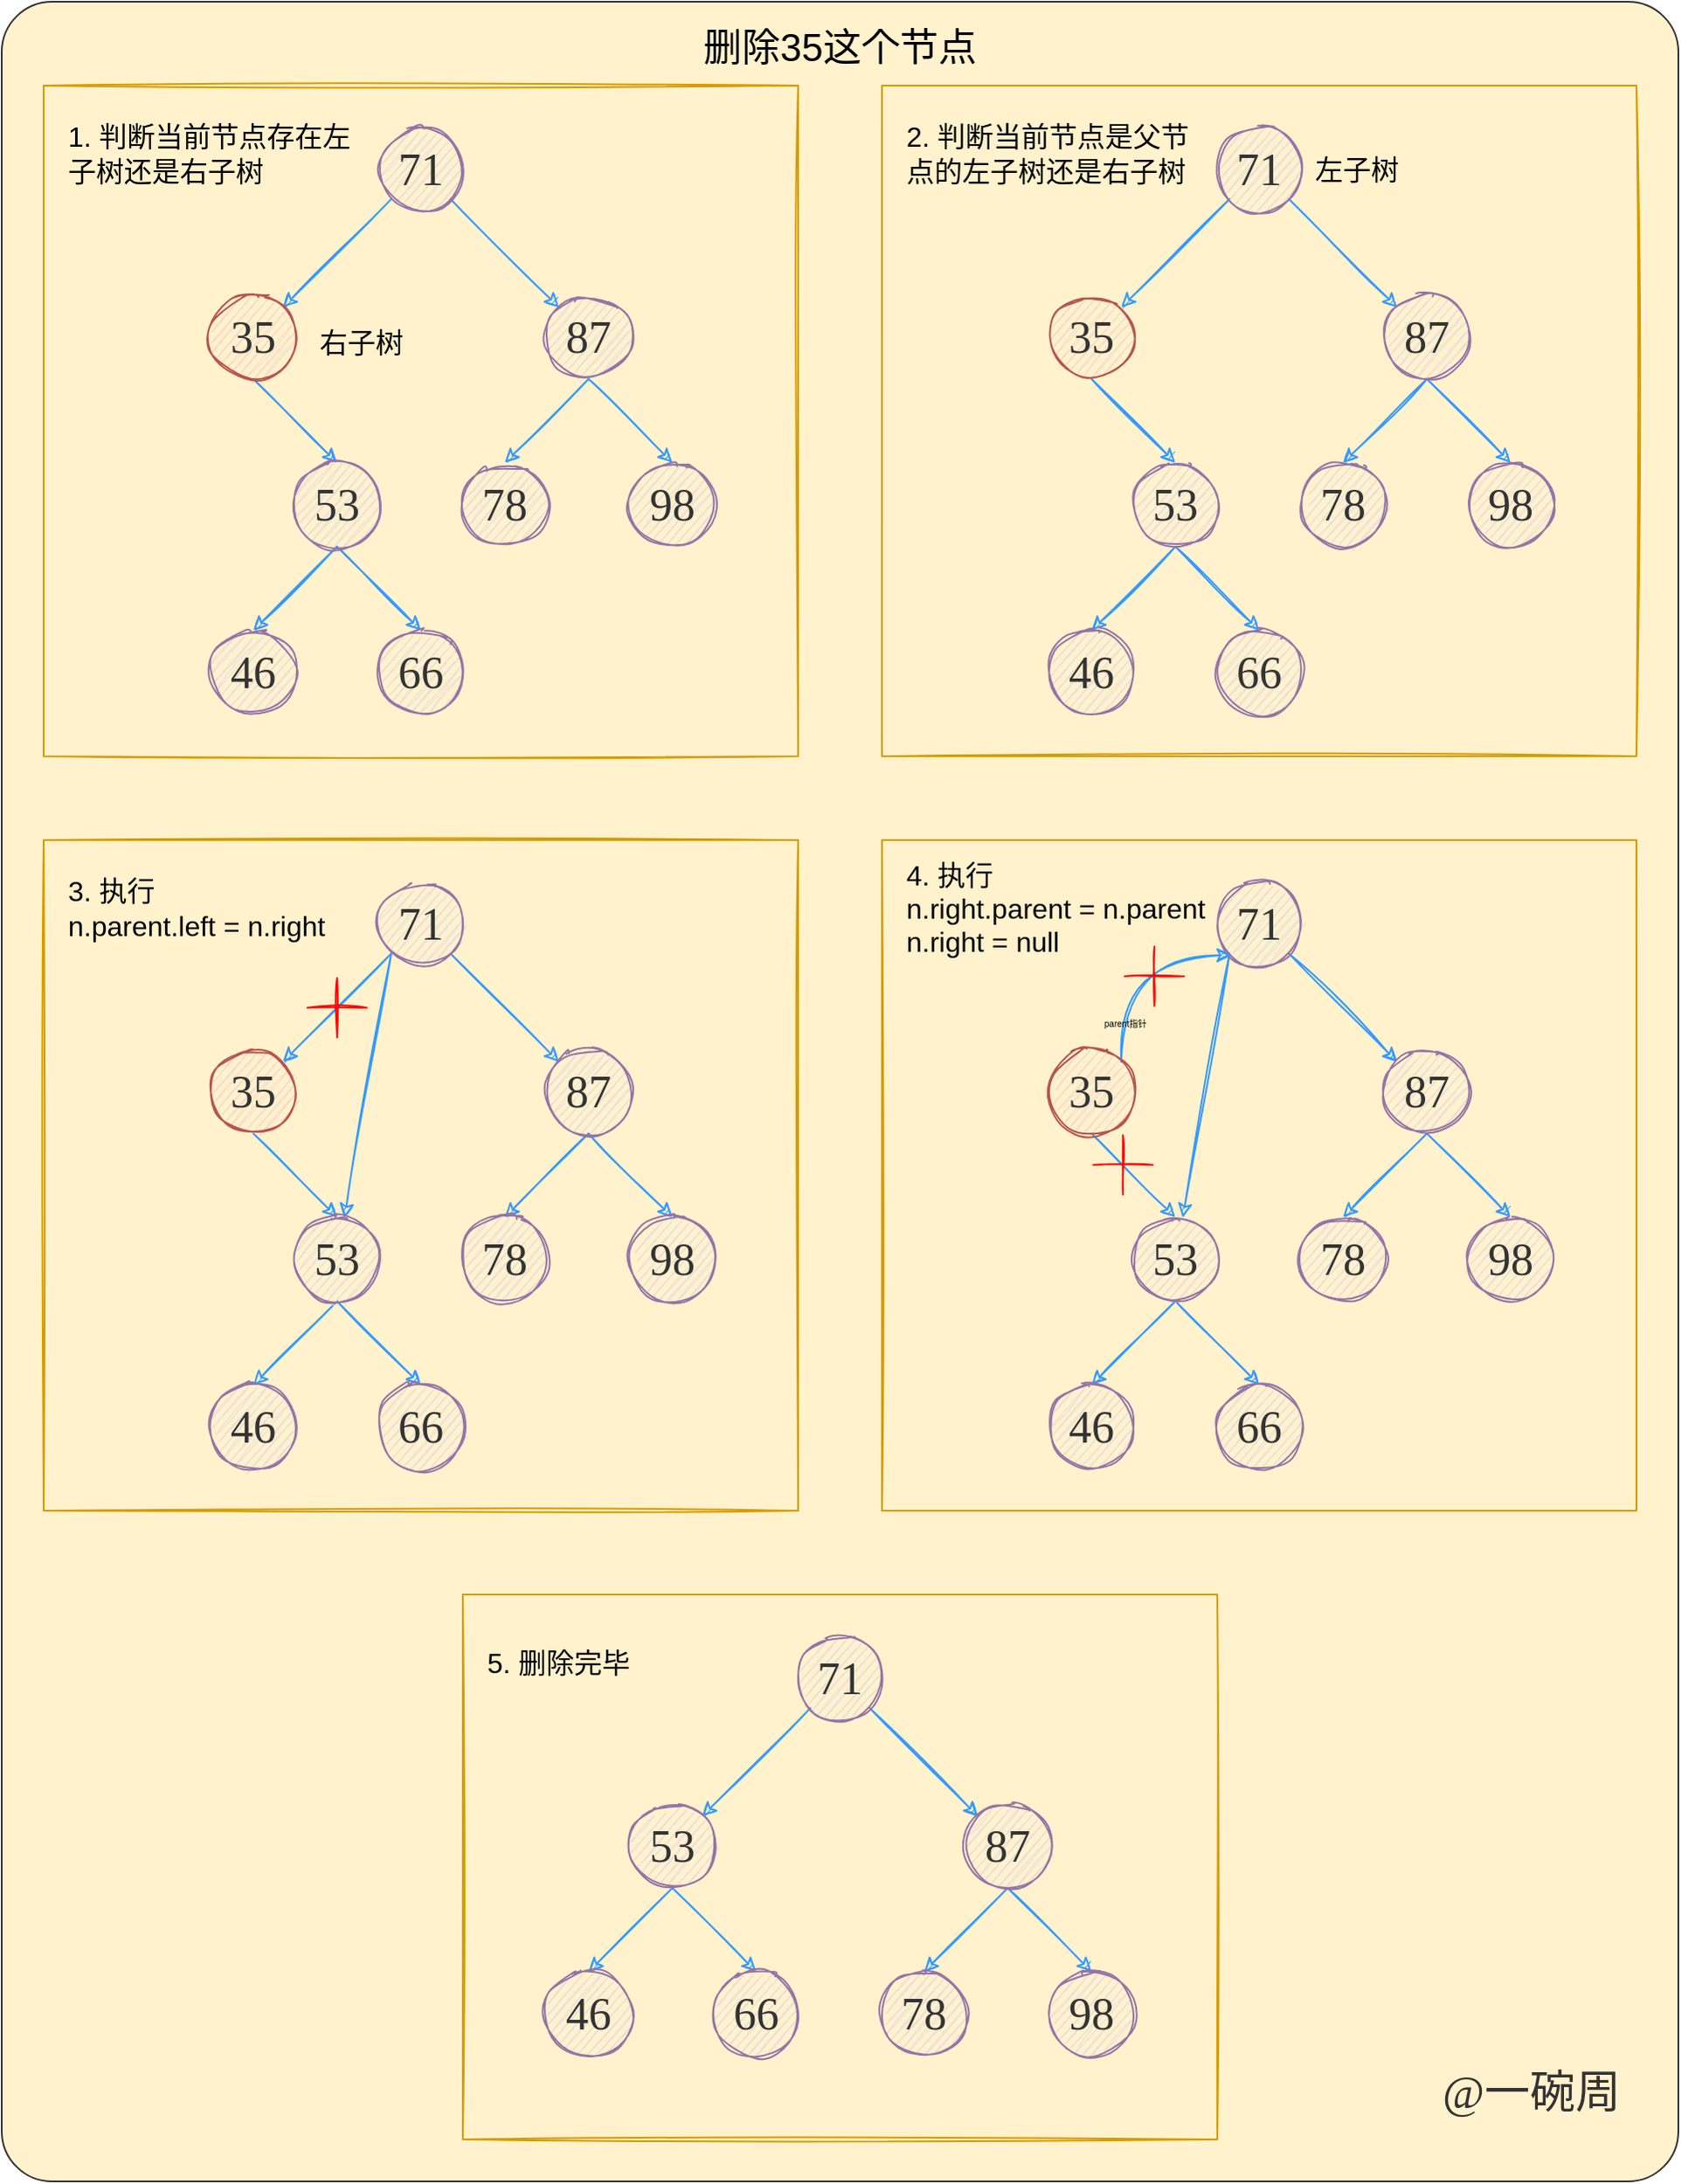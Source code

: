 <mxfile version="16.5.1" type="device"><diagram id="sbTQmbd6wwS1U6yTLp65" name="第 1 页"><mxGraphModel dx="1239" dy="785" grid="1" gridSize="6" guides="1" tooltips="1" connect="1" arrows="1" fold="1" page="0" pageScale="1" pageWidth="827" pageHeight="1169" math="0" shadow="0"><root><mxCell id="0"/><mxCell id="1" parent="0"/><mxCell id="rxAGCjy9rbUy3xPKVwOK-19" value="" style="rounded=1;whiteSpace=wrap;html=1;sketch=0;fillStyle=auto;fontFamily=Comic Sans MS;fontSize=26;strokeColor=#333333;fillColor=#fff2cc;arcSize=3;" parent="1" vertex="1"><mxGeometry x="312" y="240" width="960" height="1248" as="geometry"/></mxCell><mxCell id="tsQmIZPjwc7X2SEzbmBb-70" value="" style="rounded=0;whiteSpace=wrap;html=1;fontSize=22;fillColor=none;strokeColor=#d79b00;sketch=1;" parent="1" vertex="1"><mxGeometry x="336" y="288" width="432" height="384" as="geometry"/></mxCell><mxCell id="tsQmIZPjwc7X2SEzbmBb-10" style="rounded=0;orthogonalLoop=1;jettySize=auto;html=1;exitX=0;exitY=1;exitDx=0;exitDy=0;entryX=1;entryY=0;entryDx=0;entryDy=0;strokeColor=#3399FF;sketch=1;" parent="1" source="rxAGCjy9rbUy3xPKVwOK-1" target="tsQmIZPjwc7X2SEzbmBb-1" edge="1"><mxGeometry relative="1" as="geometry"/></mxCell><mxCell id="tsQmIZPjwc7X2SEzbmBb-11" style="edgeStyle=none;rounded=0;sketch=1;orthogonalLoop=1;jettySize=auto;html=1;exitX=1;exitY=1;exitDx=0;exitDy=0;strokeColor=#3399FF;" parent="1" source="rxAGCjy9rbUy3xPKVwOK-1" target="tsQmIZPjwc7X2SEzbmBb-5" edge="1"><mxGeometry relative="1" as="geometry"/></mxCell><mxCell id="rxAGCjy9rbUy3xPKVwOK-1" value="&lt;font style=&quot;font-size: 26px&quot; face=&quot;Comic Sans MS&quot; color=&quot;#333333&quot;&gt;71&lt;/font&gt;" style="ellipse;whiteSpace=wrap;html=1;fillColor=#e1d5e7;strokeColor=#9673a6;sketch=1;fillStyle=auto;" parent="1" vertex="1"><mxGeometry x="528" y="312" width="48" height="48" as="geometry"/></mxCell><mxCell id="rxAGCjy9rbUy3xPKVwOK-16" style="edgeStyle=none;rounded=0;sketch=1;orthogonalLoop=1;jettySize=auto;html=1;exitX=0.5;exitY=1;exitDx=0;exitDy=0;strokeColor=#9673A6;" parent="1" edge="1"><mxGeometry relative="1" as="geometry"><mxPoint x="560" y="560" as="sourcePoint"/></mxGeometry></mxCell><mxCell id="rxAGCjy9rbUy3xPKVwOK-21" value="@一碗周" style="text;html=1;strokeColor=none;fillColor=none;align=center;verticalAlign=middle;whiteSpace=wrap;rounded=0;sketch=1;fillStyle=auto;fontFamily=Comic Sans MS;fontSize=26;fontColor=#333333;" parent="1" vertex="1"><mxGeometry x="1128" y="1422" width="120" height="30" as="geometry"/></mxCell><mxCell id="tsQmIZPjwc7X2SEzbmBb-13" style="edgeStyle=none;rounded=0;sketch=1;orthogonalLoop=1;jettySize=auto;html=1;exitX=0.5;exitY=1;exitDx=0;exitDy=0;entryX=0.5;entryY=0;entryDx=0;entryDy=0;strokeColor=#3399FF;" parent="1" source="tsQmIZPjwc7X2SEzbmBb-1" target="tsQmIZPjwc7X2SEzbmBb-4" edge="1"><mxGeometry relative="1" as="geometry"/></mxCell><mxCell id="tsQmIZPjwc7X2SEzbmBb-1" value="&lt;font style=&quot;font-size: 26px&quot; face=&quot;Comic Sans MS&quot; color=&quot;#333333&quot;&gt;35&lt;/font&gt;" style="ellipse;whiteSpace=wrap;html=1;fillColor=#f8cecc;strokeColor=#b85450;sketch=1;fillStyle=auto;" parent="1" vertex="1"><mxGeometry x="432" y="408" width="48" height="48" as="geometry"/></mxCell><mxCell id="tsQmIZPjwc7X2SEzbmBb-16" style="edgeStyle=none;rounded=0;sketch=1;orthogonalLoop=1;jettySize=auto;html=1;exitX=0.5;exitY=1;exitDx=0;exitDy=0;entryX=0.5;entryY=0;entryDx=0;entryDy=0;strokeColor=#3399FF;" parent="1" source="tsQmIZPjwc7X2SEzbmBb-4" target="tsQmIZPjwc7X2SEzbmBb-8" edge="1"><mxGeometry relative="1" as="geometry"/></mxCell><mxCell id="tsQmIZPjwc7X2SEzbmBb-17" style="edgeStyle=none;rounded=0;sketch=1;orthogonalLoop=1;jettySize=auto;html=1;exitX=0.5;exitY=1;exitDx=0;exitDy=0;entryX=0.5;entryY=0;entryDx=0;entryDy=0;strokeColor=#3399FF;" parent="1" source="tsQmIZPjwc7X2SEzbmBb-4" target="tsQmIZPjwc7X2SEzbmBb-9" edge="1"><mxGeometry relative="1" as="geometry"/></mxCell><mxCell id="tsQmIZPjwc7X2SEzbmBb-4" value="&lt;font style=&quot;font-size: 26px&quot; face=&quot;Comic Sans MS&quot; color=&quot;#333333&quot;&gt;53&lt;/font&gt;" style="ellipse;whiteSpace=wrap;html=1;fillColor=#e1d5e7;strokeColor=#9673a6;sketch=1;fillStyle=auto;" parent="1" vertex="1"><mxGeometry x="480" y="504" width="48" height="48" as="geometry"/></mxCell><mxCell id="tsQmIZPjwc7X2SEzbmBb-14" style="edgeStyle=none;rounded=0;sketch=1;orthogonalLoop=1;jettySize=auto;html=1;exitX=0.5;exitY=1;exitDx=0;exitDy=0;entryX=0.5;entryY=0;entryDx=0;entryDy=0;strokeColor=#3399FF;" parent="1" source="tsQmIZPjwc7X2SEzbmBb-5" target="tsQmIZPjwc7X2SEzbmBb-6" edge="1"><mxGeometry relative="1" as="geometry"/></mxCell><mxCell id="tsQmIZPjwc7X2SEzbmBb-15" style="edgeStyle=none;rounded=0;sketch=1;orthogonalLoop=1;jettySize=auto;html=1;exitX=0.5;exitY=1;exitDx=0;exitDy=0;entryX=0.5;entryY=0;entryDx=0;entryDy=0;strokeColor=#3399FF;" parent="1" source="tsQmIZPjwc7X2SEzbmBb-5" target="tsQmIZPjwc7X2SEzbmBb-7" edge="1"><mxGeometry relative="1" as="geometry"/></mxCell><mxCell id="tsQmIZPjwc7X2SEzbmBb-5" value="&lt;font style=&quot;font-size: 26px&quot; face=&quot;Comic Sans MS&quot; color=&quot;#333333&quot;&gt;87&lt;/font&gt;" style="ellipse;whiteSpace=wrap;html=1;fillColor=#e1d5e7;strokeColor=#9673a6;sketch=1;fillStyle=auto;" parent="1" vertex="1"><mxGeometry x="624" y="408" width="48" height="48" as="geometry"/></mxCell><mxCell id="tsQmIZPjwc7X2SEzbmBb-6" value="&lt;font style=&quot;font-size: 26px&quot; face=&quot;Comic Sans MS&quot; color=&quot;#333333&quot;&gt;78&lt;/font&gt;" style="ellipse;whiteSpace=wrap;html=1;fillColor=#e1d5e7;strokeColor=#9673a6;sketch=1;fillStyle=auto;" parent="1" vertex="1"><mxGeometry x="576" y="504" width="48" height="48" as="geometry"/></mxCell><mxCell id="tsQmIZPjwc7X2SEzbmBb-7" value="&lt;font style=&quot;font-size: 26px&quot; face=&quot;Comic Sans MS&quot; color=&quot;#333333&quot;&gt;98&lt;/font&gt;" style="ellipse;whiteSpace=wrap;html=1;fillColor=#e1d5e7;strokeColor=#9673a6;sketch=1;fillStyle=auto;" parent="1" vertex="1"><mxGeometry x="672" y="504" width="48" height="48" as="geometry"/></mxCell><mxCell id="tsQmIZPjwc7X2SEzbmBb-8" value="&lt;font style=&quot;font-size: 26px&quot; face=&quot;Comic Sans MS&quot; color=&quot;#333333&quot;&gt;46&lt;/font&gt;" style="ellipse;whiteSpace=wrap;html=1;fillColor=#e1d5e7;strokeColor=#9673a6;sketch=1;fillStyle=auto;" parent="1" vertex="1"><mxGeometry x="432" y="600" width="48" height="48" as="geometry"/></mxCell><mxCell id="tsQmIZPjwc7X2SEzbmBb-9" value="&lt;font style=&quot;font-size: 26px&quot; face=&quot;Comic Sans MS&quot; color=&quot;#333333&quot;&gt;66&lt;/font&gt;" style="ellipse;whiteSpace=wrap;html=1;fillColor=#e1d5e7;strokeColor=#9673a6;sketch=1;fillStyle=auto;" parent="1" vertex="1"><mxGeometry x="528" y="600" width="48" height="48" as="geometry"/></mxCell><mxCell id="obY4SXIHc7yA2_U5GxuC-16" value="&lt;font style=&quot;font-size: 22px&quot;&gt;删除35这个节点&lt;/font&gt;" style="text;html=1;strokeColor=none;fillColor=none;align=center;verticalAlign=middle;whiteSpace=wrap;rounded=0;labelBackgroundColor=none;fontSize=16;" vertex="1" parent="1"><mxGeometry x="711" y="252" width="162" height="30" as="geometry"/></mxCell><mxCell id="obY4SXIHc7yA2_U5GxuC-17" value="1. 判断当前节点存在左子树还是右子树" style="text;html=1;strokeColor=none;fillColor=none;align=left;verticalAlign=middle;whiteSpace=wrap;rounded=0;labelBackgroundColor=none;fontSize=16;" vertex="1" parent="1"><mxGeometry x="348" y="312" width="168" height="30" as="geometry"/></mxCell><mxCell id="obY4SXIHc7yA2_U5GxuC-18" value="" style="rounded=0;whiteSpace=wrap;html=1;fontSize=22;fillColor=none;strokeColor=#d79b00;sketch=1;" vertex="1" parent="1"><mxGeometry x="816" y="288" width="432" height="384" as="geometry"/></mxCell><mxCell id="obY4SXIHc7yA2_U5GxuC-19" style="rounded=0;orthogonalLoop=1;jettySize=auto;html=1;exitX=0;exitY=1;exitDx=0;exitDy=0;entryX=1;entryY=0;entryDx=0;entryDy=0;strokeColor=#3399FF;sketch=1;" edge="1" parent="1" source="obY4SXIHc7yA2_U5GxuC-21" target="obY4SXIHc7yA2_U5GxuC-23"><mxGeometry relative="1" as="geometry"/></mxCell><mxCell id="obY4SXIHc7yA2_U5GxuC-20" style="edgeStyle=none;rounded=0;sketch=1;orthogonalLoop=1;jettySize=auto;html=1;exitX=1;exitY=1;exitDx=0;exitDy=0;strokeColor=#3399FF;" edge="1" parent="1" source="obY4SXIHc7yA2_U5GxuC-21" target="obY4SXIHc7yA2_U5GxuC-29"><mxGeometry relative="1" as="geometry"/></mxCell><mxCell id="obY4SXIHc7yA2_U5GxuC-21" value="&lt;font style=&quot;font-size: 26px&quot; face=&quot;Comic Sans MS&quot; color=&quot;#333333&quot;&gt;71&lt;/font&gt;" style="ellipse;whiteSpace=wrap;html=1;fillColor=#e1d5e7;strokeColor=#9673a6;sketch=1;fillStyle=auto;" vertex="1" parent="1"><mxGeometry x="1008" y="312" width="48" height="48" as="geometry"/></mxCell><mxCell id="obY4SXIHc7yA2_U5GxuC-22" style="edgeStyle=none;rounded=0;sketch=1;orthogonalLoop=1;jettySize=auto;html=1;exitX=0.5;exitY=1;exitDx=0;exitDy=0;entryX=0.5;entryY=0;entryDx=0;entryDy=0;strokeColor=#3399FF;" edge="1" parent="1" source="obY4SXIHc7yA2_U5GxuC-23" target="obY4SXIHc7yA2_U5GxuC-26"><mxGeometry relative="1" as="geometry"/></mxCell><mxCell id="obY4SXIHc7yA2_U5GxuC-23" value="&lt;font style=&quot;font-size: 26px&quot; face=&quot;Comic Sans MS&quot; color=&quot;#333333&quot;&gt;35&lt;/font&gt;" style="ellipse;whiteSpace=wrap;html=1;fillColor=#f8cecc;strokeColor=#b85450;sketch=1;fillStyle=auto;" vertex="1" parent="1"><mxGeometry x="912" y="408" width="48" height="48" as="geometry"/></mxCell><mxCell id="obY4SXIHc7yA2_U5GxuC-24" style="edgeStyle=none;rounded=0;sketch=1;orthogonalLoop=1;jettySize=auto;html=1;exitX=0.5;exitY=1;exitDx=0;exitDy=0;entryX=0.5;entryY=0;entryDx=0;entryDy=0;strokeColor=#3399FF;" edge="1" parent="1" source="obY4SXIHc7yA2_U5GxuC-26" target="obY4SXIHc7yA2_U5GxuC-32"><mxGeometry relative="1" as="geometry"/></mxCell><mxCell id="obY4SXIHc7yA2_U5GxuC-25" style="edgeStyle=none;rounded=0;sketch=1;orthogonalLoop=1;jettySize=auto;html=1;exitX=0.5;exitY=1;exitDx=0;exitDy=0;entryX=0.5;entryY=0;entryDx=0;entryDy=0;strokeColor=#3399FF;" edge="1" parent="1" source="obY4SXIHc7yA2_U5GxuC-26" target="obY4SXIHc7yA2_U5GxuC-33"><mxGeometry relative="1" as="geometry"/></mxCell><mxCell id="obY4SXIHc7yA2_U5GxuC-26" value="&lt;font style=&quot;font-size: 26px&quot; face=&quot;Comic Sans MS&quot; color=&quot;#333333&quot;&gt;53&lt;/font&gt;" style="ellipse;whiteSpace=wrap;html=1;fillColor=#e1d5e7;strokeColor=#9673a6;sketch=1;fillStyle=auto;" vertex="1" parent="1"><mxGeometry x="960" y="504" width="48" height="48" as="geometry"/></mxCell><mxCell id="obY4SXIHc7yA2_U5GxuC-27" style="edgeStyle=none;rounded=0;sketch=1;orthogonalLoop=1;jettySize=auto;html=1;exitX=0.5;exitY=1;exitDx=0;exitDy=0;entryX=0.5;entryY=0;entryDx=0;entryDy=0;strokeColor=#3399FF;" edge="1" parent="1" source="obY4SXIHc7yA2_U5GxuC-29" target="obY4SXIHc7yA2_U5GxuC-30"><mxGeometry relative="1" as="geometry"/></mxCell><mxCell id="obY4SXIHc7yA2_U5GxuC-28" style="edgeStyle=none;rounded=0;sketch=1;orthogonalLoop=1;jettySize=auto;html=1;exitX=0.5;exitY=1;exitDx=0;exitDy=0;entryX=0.5;entryY=0;entryDx=0;entryDy=0;strokeColor=#3399FF;" edge="1" parent="1" source="obY4SXIHc7yA2_U5GxuC-29" target="obY4SXIHc7yA2_U5GxuC-31"><mxGeometry relative="1" as="geometry"/></mxCell><mxCell id="obY4SXIHc7yA2_U5GxuC-29" value="&lt;font style=&quot;font-size: 26px&quot; face=&quot;Comic Sans MS&quot; color=&quot;#333333&quot;&gt;87&lt;/font&gt;" style="ellipse;whiteSpace=wrap;html=1;fillColor=#e1d5e7;strokeColor=#9673a6;sketch=1;fillStyle=auto;" vertex="1" parent="1"><mxGeometry x="1104" y="408" width="48" height="48" as="geometry"/></mxCell><mxCell id="obY4SXIHc7yA2_U5GxuC-30" value="&lt;font style=&quot;font-size: 26px&quot; face=&quot;Comic Sans MS&quot; color=&quot;#333333&quot;&gt;78&lt;/font&gt;" style="ellipse;whiteSpace=wrap;html=1;fillColor=#e1d5e7;strokeColor=#9673a6;sketch=1;fillStyle=auto;" vertex="1" parent="1"><mxGeometry x="1056" y="504" width="48" height="48" as="geometry"/></mxCell><mxCell id="obY4SXIHc7yA2_U5GxuC-31" value="&lt;font style=&quot;font-size: 26px&quot; face=&quot;Comic Sans MS&quot; color=&quot;#333333&quot;&gt;98&lt;/font&gt;" style="ellipse;whiteSpace=wrap;html=1;fillColor=#e1d5e7;strokeColor=#9673a6;sketch=1;fillStyle=auto;" vertex="1" parent="1"><mxGeometry x="1152" y="504" width="48" height="48" as="geometry"/></mxCell><mxCell id="obY4SXIHc7yA2_U5GxuC-32" value="&lt;font style=&quot;font-size: 26px&quot; face=&quot;Comic Sans MS&quot; color=&quot;#333333&quot;&gt;46&lt;/font&gt;" style="ellipse;whiteSpace=wrap;html=1;fillColor=#e1d5e7;strokeColor=#9673a6;sketch=1;fillStyle=auto;" vertex="1" parent="1"><mxGeometry x="912" y="600" width="48" height="48" as="geometry"/></mxCell><mxCell id="obY4SXIHc7yA2_U5GxuC-33" value="&lt;font style=&quot;font-size: 26px&quot; face=&quot;Comic Sans MS&quot; color=&quot;#333333&quot;&gt;66&lt;/font&gt;" style="ellipse;whiteSpace=wrap;html=1;fillColor=#e1d5e7;strokeColor=#9673a6;sketch=1;fillStyle=auto;" vertex="1" parent="1"><mxGeometry x="1008" y="600" width="48" height="48" as="geometry"/></mxCell><mxCell id="obY4SXIHc7yA2_U5GxuC-34" value="2. 判断当前节点是父节点的左子树还是右子树" style="text;html=1;strokeColor=none;fillColor=none;align=left;verticalAlign=middle;whiteSpace=wrap;rounded=0;labelBackgroundColor=none;fontSize=16;" vertex="1" parent="1"><mxGeometry x="828" y="312" width="168" height="30" as="geometry"/></mxCell><mxCell id="obY4SXIHc7yA2_U5GxuC-35" value="右子树" style="text;html=1;strokeColor=none;fillColor=none;align=left;verticalAlign=middle;whiteSpace=wrap;rounded=0;labelBackgroundColor=none;fontSize=16;" vertex="1" parent="1"><mxGeometry x="492" y="420" width="54" height="30" as="geometry"/></mxCell><mxCell id="obY4SXIHc7yA2_U5GxuC-36" value="左子树" style="text;html=1;strokeColor=none;fillColor=none;align=left;verticalAlign=middle;whiteSpace=wrap;rounded=0;labelBackgroundColor=none;fontSize=16;" vertex="1" parent="1"><mxGeometry x="1062" y="321" width="54" height="30" as="geometry"/></mxCell><mxCell id="obY4SXIHc7yA2_U5GxuC-37" value="" style="rounded=0;whiteSpace=wrap;html=1;fontSize=22;fillColor=none;strokeColor=#d79b00;sketch=1;" vertex="1" parent="1"><mxGeometry x="336" y="720" width="432" height="384" as="geometry"/></mxCell><mxCell id="obY4SXIHc7yA2_U5GxuC-38" style="rounded=0;orthogonalLoop=1;jettySize=auto;html=1;exitX=0;exitY=1;exitDx=0;exitDy=0;entryX=1;entryY=0;entryDx=0;entryDy=0;strokeColor=#3399FF;sketch=1;" edge="1" parent="1" source="obY4SXIHc7yA2_U5GxuC-40" target="obY4SXIHc7yA2_U5GxuC-42"><mxGeometry relative="1" as="geometry"/></mxCell><mxCell id="obY4SXIHc7yA2_U5GxuC-39" style="edgeStyle=none;rounded=0;sketch=1;orthogonalLoop=1;jettySize=auto;html=1;exitX=1;exitY=1;exitDx=0;exitDy=0;strokeColor=#3399FF;" edge="1" parent="1" source="obY4SXIHc7yA2_U5GxuC-40" target="obY4SXIHc7yA2_U5GxuC-48"><mxGeometry relative="1" as="geometry"/></mxCell><mxCell id="obY4SXIHc7yA2_U5GxuC-55" style="edgeStyle=none;rounded=0;sketch=1;orthogonalLoop=1;jettySize=auto;html=1;exitX=0;exitY=1;exitDx=0;exitDy=0;fontSize=16;strokeColor=#3399FF;" edge="1" parent="1" source="obY4SXIHc7yA2_U5GxuC-40" target="obY4SXIHc7yA2_U5GxuC-45"><mxGeometry relative="1" as="geometry"/></mxCell><mxCell id="obY4SXIHc7yA2_U5GxuC-40" value="&lt;font style=&quot;font-size: 26px&quot; face=&quot;Comic Sans MS&quot; color=&quot;#333333&quot;&gt;71&lt;/font&gt;" style="ellipse;whiteSpace=wrap;html=1;fillColor=#e1d5e7;strokeColor=#9673a6;sketch=1;fillStyle=auto;" vertex="1" parent="1"><mxGeometry x="528" y="744" width="48" height="48" as="geometry"/></mxCell><mxCell id="obY4SXIHc7yA2_U5GxuC-41" style="edgeStyle=none;rounded=0;sketch=1;orthogonalLoop=1;jettySize=auto;html=1;exitX=0.5;exitY=1;exitDx=0;exitDy=0;entryX=0.5;entryY=0;entryDx=0;entryDy=0;strokeColor=#3399FF;" edge="1" parent="1" source="obY4SXIHc7yA2_U5GxuC-42" target="obY4SXIHc7yA2_U5GxuC-45"><mxGeometry relative="1" as="geometry"/></mxCell><mxCell id="obY4SXIHc7yA2_U5GxuC-42" value="&lt;font style=&quot;font-size: 26px&quot; face=&quot;Comic Sans MS&quot; color=&quot;#333333&quot;&gt;35&lt;/font&gt;" style="ellipse;whiteSpace=wrap;html=1;fillColor=#f8cecc;strokeColor=#b85450;sketch=1;fillStyle=auto;" vertex="1" parent="1"><mxGeometry x="432" y="840" width="48" height="48" as="geometry"/></mxCell><mxCell id="obY4SXIHc7yA2_U5GxuC-43" style="edgeStyle=none;rounded=0;sketch=1;orthogonalLoop=1;jettySize=auto;html=1;exitX=0.5;exitY=1;exitDx=0;exitDy=0;entryX=0.5;entryY=0;entryDx=0;entryDy=0;strokeColor=#3399FF;" edge="1" parent="1" source="obY4SXIHc7yA2_U5GxuC-45" target="obY4SXIHc7yA2_U5GxuC-51"><mxGeometry relative="1" as="geometry"/></mxCell><mxCell id="obY4SXIHc7yA2_U5GxuC-44" style="edgeStyle=none;rounded=0;sketch=1;orthogonalLoop=1;jettySize=auto;html=1;exitX=0.5;exitY=1;exitDx=0;exitDy=0;entryX=0.5;entryY=0;entryDx=0;entryDy=0;strokeColor=#3399FF;" edge="1" parent="1" source="obY4SXIHc7yA2_U5GxuC-45" target="obY4SXIHc7yA2_U5GxuC-52"><mxGeometry relative="1" as="geometry"/></mxCell><mxCell id="obY4SXIHc7yA2_U5GxuC-45" value="&lt;font style=&quot;font-size: 26px&quot; face=&quot;Comic Sans MS&quot; color=&quot;#333333&quot;&gt;53&lt;/font&gt;" style="ellipse;whiteSpace=wrap;html=1;fillColor=#e1d5e7;strokeColor=#9673a6;sketch=1;fillStyle=auto;" vertex="1" parent="1"><mxGeometry x="480" y="936" width="48" height="48" as="geometry"/></mxCell><mxCell id="obY4SXIHc7yA2_U5GxuC-46" style="edgeStyle=none;rounded=0;sketch=1;orthogonalLoop=1;jettySize=auto;html=1;exitX=0.5;exitY=1;exitDx=0;exitDy=0;entryX=0.5;entryY=0;entryDx=0;entryDy=0;strokeColor=#3399FF;" edge="1" parent="1" source="obY4SXIHc7yA2_U5GxuC-48" target="obY4SXIHc7yA2_U5GxuC-49"><mxGeometry relative="1" as="geometry"/></mxCell><mxCell id="obY4SXIHc7yA2_U5GxuC-47" style="edgeStyle=none;rounded=0;sketch=1;orthogonalLoop=1;jettySize=auto;html=1;exitX=0.5;exitY=1;exitDx=0;exitDy=0;entryX=0.5;entryY=0;entryDx=0;entryDy=0;strokeColor=#3399FF;" edge="1" parent="1" source="obY4SXIHc7yA2_U5GxuC-48" target="obY4SXIHc7yA2_U5GxuC-50"><mxGeometry relative="1" as="geometry"/></mxCell><mxCell id="obY4SXIHc7yA2_U5GxuC-48" value="&lt;font style=&quot;font-size: 26px&quot; face=&quot;Comic Sans MS&quot; color=&quot;#333333&quot;&gt;87&lt;/font&gt;" style="ellipse;whiteSpace=wrap;html=1;fillColor=#e1d5e7;strokeColor=#9673a6;sketch=1;fillStyle=auto;" vertex="1" parent="1"><mxGeometry x="624" y="840" width="48" height="48" as="geometry"/></mxCell><mxCell id="obY4SXIHc7yA2_U5GxuC-49" value="&lt;font style=&quot;font-size: 26px&quot; face=&quot;Comic Sans MS&quot; color=&quot;#333333&quot;&gt;78&lt;/font&gt;" style="ellipse;whiteSpace=wrap;html=1;fillColor=#e1d5e7;strokeColor=#9673a6;sketch=1;fillStyle=auto;" vertex="1" parent="1"><mxGeometry x="576" y="936" width="48" height="48" as="geometry"/></mxCell><mxCell id="obY4SXIHc7yA2_U5GxuC-50" value="&lt;font style=&quot;font-size: 26px&quot; face=&quot;Comic Sans MS&quot; color=&quot;#333333&quot;&gt;98&lt;/font&gt;" style="ellipse;whiteSpace=wrap;html=1;fillColor=#e1d5e7;strokeColor=#9673a6;sketch=1;fillStyle=auto;" vertex="1" parent="1"><mxGeometry x="672" y="936" width="48" height="48" as="geometry"/></mxCell><mxCell id="obY4SXIHc7yA2_U5GxuC-51" value="&lt;font style=&quot;font-size: 26px&quot; face=&quot;Comic Sans MS&quot; color=&quot;#333333&quot;&gt;46&lt;/font&gt;" style="ellipse;whiteSpace=wrap;html=1;fillColor=#e1d5e7;strokeColor=#9673a6;sketch=1;fillStyle=auto;" vertex="1" parent="1"><mxGeometry x="432" y="1032" width="48" height="48" as="geometry"/></mxCell><mxCell id="obY4SXIHc7yA2_U5GxuC-52" value="&lt;font style=&quot;font-size: 26px&quot; face=&quot;Comic Sans MS&quot; color=&quot;#333333&quot;&gt;66&lt;/font&gt;" style="ellipse;whiteSpace=wrap;html=1;fillColor=#e1d5e7;strokeColor=#9673a6;sketch=1;fillStyle=auto;" vertex="1" parent="1"><mxGeometry x="528" y="1032" width="48" height="48" as="geometry"/></mxCell><mxCell id="obY4SXIHc7yA2_U5GxuC-53" value="3. 执行&lt;br&gt;n.parent.left = n.right" style="text;html=1;strokeColor=none;fillColor=none;align=left;verticalAlign=middle;whiteSpace=wrap;rounded=0;labelBackgroundColor=none;fontSize=16;" vertex="1" parent="1"><mxGeometry x="348" y="744" width="168" height="30" as="geometry"/></mxCell><mxCell id="obY4SXIHc7yA2_U5GxuC-58" value="" style="group;rotation=45;" vertex="1" connectable="0" parent="1"><mxGeometry x="492" y="804" width="24" height="24" as="geometry"/></mxCell><mxCell id="obY4SXIHc7yA2_U5GxuC-56" value="" style="endArrow=none;html=1;rounded=0;sketch=1;fontSize=16;strokeColor=#FF0000;" edge="1" parent="obY4SXIHc7yA2_U5GxuC-58"><mxGeometry width="50" height="50" relative="1" as="geometry"><mxPoint x="-5" y="12" as="sourcePoint"/><mxPoint x="29" y="12" as="targetPoint"/></mxGeometry></mxCell><mxCell id="obY4SXIHc7yA2_U5GxuC-57" value="" style="endArrow=none;html=1;rounded=0;sketch=1;fontSize=16;strokeColor=#FF0000;" edge="1" parent="obY4SXIHc7yA2_U5GxuC-58"><mxGeometry width="50" height="50" relative="1" as="geometry"><mxPoint x="12" y="29" as="sourcePoint"/><mxPoint x="12" y="-5" as="targetPoint"/></mxGeometry></mxCell><mxCell id="obY4SXIHc7yA2_U5GxuC-60" value="" style="rounded=0;whiteSpace=wrap;html=1;fontSize=22;fillColor=none;strokeColor=#d79b00;sketch=1;" vertex="1" parent="1"><mxGeometry x="816" y="720" width="432" height="384" as="geometry"/></mxCell><mxCell id="obY4SXIHc7yA2_U5GxuC-62" style="edgeStyle=none;rounded=0;sketch=1;orthogonalLoop=1;jettySize=auto;html=1;exitX=1;exitY=1;exitDx=0;exitDy=0;strokeColor=#3399FF;" edge="1" parent="1" source="obY4SXIHc7yA2_U5GxuC-64" target="obY4SXIHc7yA2_U5GxuC-72"><mxGeometry relative="1" as="geometry"/></mxCell><mxCell id="obY4SXIHc7yA2_U5GxuC-63" style="edgeStyle=none;rounded=0;sketch=1;orthogonalLoop=1;jettySize=auto;html=1;exitX=0;exitY=1;exitDx=0;exitDy=0;fontSize=16;strokeColor=#3399FF;" edge="1" parent="1" source="obY4SXIHc7yA2_U5GxuC-64" target="obY4SXIHc7yA2_U5GxuC-69"><mxGeometry relative="1" as="geometry"/></mxCell><mxCell id="obY4SXIHc7yA2_U5GxuC-64" value="&lt;font style=&quot;font-size: 26px&quot; face=&quot;Comic Sans MS&quot; color=&quot;#333333&quot;&gt;71&lt;/font&gt;" style="ellipse;whiteSpace=wrap;html=1;fillColor=#e1d5e7;strokeColor=#9673a6;sketch=1;fillStyle=auto;" vertex="1" parent="1"><mxGeometry x="1008" y="744" width="48" height="48" as="geometry"/></mxCell><mxCell id="obY4SXIHc7yA2_U5GxuC-65" style="edgeStyle=none;rounded=0;sketch=1;orthogonalLoop=1;jettySize=auto;html=1;exitX=0.5;exitY=1;exitDx=0;exitDy=0;entryX=0.5;entryY=0;entryDx=0;entryDy=0;strokeColor=#3399FF;" edge="1" parent="1" source="obY4SXIHc7yA2_U5GxuC-66" target="obY4SXIHc7yA2_U5GxuC-69"><mxGeometry relative="1" as="geometry"/></mxCell><mxCell id="obY4SXIHc7yA2_U5GxuC-82" style="edgeStyle=orthogonalEdgeStyle;rounded=0;sketch=1;orthogonalLoop=1;jettySize=auto;html=1;exitX=1;exitY=0;exitDx=0;exitDy=0;fontSize=16;strokeColor=#3399FF;curved=1;" edge="1" parent="1" source="obY4SXIHc7yA2_U5GxuC-66" target="obY4SXIHc7yA2_U5GxuC-64"><mxGeometry relative="1" as="geometry"><Array as="points"><mxPoint x="953" y="786"/></Array></mxGeometry></mxCell><mxCell id="obY4SXIHc7yA2_U5GxuC-83" value="&lt;font style=&quot;font-size: 5px&quot;&gt;parent指针&lt;/font&gt;" style="edgeLabel;html=1;align=center;verticalAlign=middle;resizable=0;points=[];fontSize=16;labelBackgroundColor=none;" vertex="1" connectable="0" parent="obY4SXIHc7yA2_U5GxuC-82"><mxGeometry x="-0.571" y="-2" relative="1" as="geometry"><mxPoint as="offset"/></mxGeometry></mxCell><mxCell id="obY4SXIHc7yA2_U5GxuC-66" value="&lt;font style=&quot;font-size: 26px&quot; face=&quot;Comic Sans MS&quot; color=&quot;#333333&quot;&gt;35&lt;/font&gt;" style="ellipse;whiteSpace=wrap;html=1;fillColor=#f8cecc;strokeColor=#b85450;sketch=1;fillStyle=auto;" vertex="1" parent="1"><mxGeometry x="912" y="840" width="48" height="48" as="geometry"/></mxCell><mxCell id="obY4SXIHc7yA2_U5GxuC-67" style="edgeStyle=none;rounded=0;sketch=1;orthogonalLoop=1;jettySize=auto;html=1;exitX=0.5;exitY=1;exitDx=0;exitDy=0;entryX=0.5;entryY=0;entryDx=0;entryDy=0;strokeColor=#3399FF;" edge="1" parent="1" source="obY4SXIHc7yA2_U5GxuC-69" target="obY4SXIHc7yA2_U5GxuC-75"><mxGeometry relative="1" as="geometry"/></mxCell><mxCell id="obY4SXIHc7yA2_U5GxuC-68" style="edgeStyle=none;rounded=0;sketch=1;orthogonalLoop=1;jettySize=auto;html=1;exitX=0.5;exitY=1;exitDx=0;exitDy=0;entryX=0.5;entryY=0;entryDx=0;entryDy=0;strokeColor=#3399FF;" edge="1" parent="1" source="obY4SXIHc7yA2_U5GxuC-69" target="obY4SXIHc7yA2_U5GxuC-76"><mxGeometry relative="1" as="geometry"/></mxCell><mxCell id="obY4SXIHc7yA2_U5GxuC-69" value="&lt;font style=&quot;font-size: 26px&quot; face=&quot;Comic Sans MS&quot; color=&quot;#333333&quot;&gt;53&lt;/font&gt;" style="ellipse;whiteSpace=wrap;html=1;fillColor=#e1d5e7;strokeColor=#9673a6;sketch=1;fillStyle=auto;" vertex="1" parent="1"><mxGeometry x="960" y="936" width="48" height="48" as="geometry"/></mxCell><mxCell id="obY4SXIHc7yA2_U5GxuC-70" style="edgeStyle=none;rounded=0;sketch=1;orthogonalLoop=1;jettySize=auto;html=1;exitX=0.5;exitY=1;exitDx=0;exitDy=0;entryX=0.5;entryY=0;entryDx=0;entryDy=0;strokeColor=#3399FF;" edge="1" parent="1" source="obY4SXIHc7yA2_U5GxuC-72" target="obY4SXIHc7yA2_U5GxuC-73"><mxGeometry relative="1" as="geometry"/></mxCell><mxCell id="obY4SXIHc7yA2_U5GxuC-71" style="edgeStyle=none;rounded=0;sketch=1;orthogonalLoop=1;jettySize=auto;html=1;exitX=0.5;exitY=1;exitDx=0;exitDy=0;entryX=0.5;entryY=0;entryDx=0;entryDy=0;strokeColor=#3399FF;" edge="1" parent="1" source="obY4SXIHc7yA2_U5GxuC-72" target="obY4SXIHc7yA2_U5GxuC-74"><mxGeometry relative="1" as="geometry"/></mxCell><mxCell id="obY4SXIHc7yA2_U5GxuC-72" value="&lt;font style=&quot;font-size: 26px&quot; face=&quot;Comic Sans MS&quot; color=&quot;#333333&quot;&gt;87&lt;/font&gt;" style="ellipse;whiteSpace=wrap;html=1;fillColor=#e1d5e7;strokeColor=#9673a6;sketch=1;fillStyle=auto;" vertex="1" parent="1"><mxGeometry x="1104" y="840" width="48" height="48" as="geometry"/></mxCell><mxCell id="obY4SXIHc7yA2_U5GxuC-73" value="&lt;font style=&quot;font-size: 26px&quot; face=&quot;Comic Sans MS&quot; color=&quot;#333333&quot;&gt;78&lt;/font&gt;" style="ellipse;whiteSpace=wrap;html=1;fillColor=#e1d5e7;strokeColor=#9673a6;sketch=1;fillStyle=auto;" vertex="1" parent="1"><mxGeometry x="1056" y="936" width="48" height="48" as="geometry"/></mxCell><mxCell id="obY4SXIHc7yA2_U5GxuC-74" value="&lt;font style=&quot;font-size: 26px&quot; face=&quot;Comic Sans MS&quot; color=&quot;#333333&quot;&gt;98&lt;/font&gt;" style="ellipse;whiteSpace=wrap;html=1;fillColor=#e1d5e7;strokeColor=#9673a6;sketch=1;fillStyle=auto;" vertex="1" parent="1"><mxGeometry x="1152" y="936" width="48" height="48" as="geometry"/></mxCell><mxCell id="obY4SXIHc7yA2_U5GxuC-75" value="&lt;font style=&quot;font-size: 26px&quot; face=&quot;Comic Sans MS&quot; color=&quot;#333333&quot;&gt;46&lt;/font&gt;" style="ellipse;whiteSpace=wrap;html=1;fillColor=#e1d5e7;strokeColor=#9673a6;sketch=1;fillStyle=auto;" vertex="1" parent="1"><mxGeometry x="912" y="1032" width="48" height="48" as="geometry"/></mxCell><mxCell id="obY4SXIHc7yA2_U5GxuC-76" value="&lt;font style=&quot;font-size: 26px&quot; face=&quot;Comic Sans MS&quot; color=&quot;#333333&quot;&gt;66&lt;/font&gt;" style="ellipse;whiteSpace=wrap;html=1;fillColor=#e1d5e7;strokeColor=#9673a6;sketch=1;fillStyle=auto;" vertex="1" parent="1"><mxGeometry x="1008" y="1032" width="48" height="48" as="geometry"/></mxCell><mxCell id="obY4SXIHc7yA2_U5GxuC-77" value="4. 执行&lt;br&gt;n.right.parent = n.parent&lt;br&gt;n.right = null" style="text;html=1;strokeColor=none;fillColor=none;align=left;verticalAlign=middle;whiteSpace=wrap;rounded=0;labelBackgroundColor=none;fontSize=16;" vertex="1" parent="1"><mxGeometry x="828" y="744" width="186" height="30" as="geometry"/></mxCell><mxCell id="obY4SXIHc7yA2_U5GxuC-78" value="" style="group;rotation=45;" vertex="1" connectable="0" parent="1"><mxGeometry x="960" y="786" width="24" height="24" as="geometry"/></mxCell><mxCell id="obY4SXIHc7yA2_U5GxuC-79" value="" style="endArrow=none;html=1;rounded=0;sketch=1;fontSize=16;strokeColor=#FF0000;" edge="1" parent="obY4SXIHc7yA2_U5GxuC-78"><mxGeometry width="50" height="50" relative="1" as="geometry"><mxPoint x="-5" y="12" as="sourcePoint"/><mxPoint x="29" y="12" as="targetPoint"/></mxGeometry></mxCell><mxCell id="obY4SXIHc7yA2_U5GxuC-80" value="" style="endArrow=none;html=1;rounded=0;sketch=1;fontSize=16;strokeColor=#FF0000;" edge="1" parent="obY4SXIHc7yA2_U5GxuC-78"><mxGeometry width="50" height="50" relative="1" as="geometry"><mxPoint x="12" y="29" as="sourcePoint"/><mxPoint x="12" y="-5" as="targetPoint"/></mxGeometry></mxCell><mxCell id="obY4SXIHc7yA2_U5GxuC-87" value="" style="group;rotation=45;" vertex="1" connectable="0" parent="1"><mxGeometry x="942" y="894" width="24" height="24" as="geometry"/></mxCell><mxCell id="obY4SXIHc7yA2_U5GxuC-88" value="" style="endArrow=none;html=1;rounded=0;sketch=1;fontSize=16;strokeColor=#FF0000;" edge="1" parent="obY4SXIHc7yA2_U5GxuC-87"><mxGeometry width="50" height="50" relative="1" as="geometry"><mxPoint x="-5" y="12" as="sourcePoint"/><mxPoint x="29" y="12" as="targetPoint"/></mxGeometry></mxCell><mxCell id="obY4SXIHc7yA2_U5GxuC-89" value="" style="endArrow=none;html=1;rounded=0;sketch=1;fontSize=16;strokeColor=#FF0000;" edge="1" parent="obY4SXIHc7yA2_U5GxuC-87"><mxGeometry width="50" height="50" relative="1" as="geometry"><mxPoint x="12" y="29" as="sourcePoint"/><mxPoint x="12" y="-5" as="targetPoint"/></mxGeometry></mxCell><mxCell id="obY4SXIHc7yA2_U5GxuC-90" value="" style="rounded=0;whiteSpace=wrap;html=1;fontSize=22;fillColor=none;strokeColor=#d79b00;sketch=1;" vertex="1" parent="1"><mxGeometry x="576" y="1152" width="432" height="312" as="geometry"/></mxCell><mxCell id="obY4SXIHc7yA2_U5GxuC-91" style="edgeStyle=none;rounded=0;sketch=1;orthogonalLoop=1;jettySize=auto;html=1;exitX=1;exitY=1;exitDx=0;exitDy=0;strokeColor=#3399FF;" edge="1" parent="1" source="obY4SXIHc7yA2_U5GxuC-93" target="obY4SXIHc7yA2_U5GxuC-103"><mxGeometry relative="1" as="geometry"/></mxCell><mxCell id="obY4SXIHc7yA2_U5GxuC-92" style="edgeStyle=none;rounded=0;sketch=1;orthogonalLoop=1;jettySize=auto;html=1;exitX=0;exitY=1;exitDx=0;exitDy=0;fontSize=16;strokeColor=#3399FF;" edge="1" parent="1" source="obY4SXIHc7yA2_U5GxuC-93" target="obY4SXIHc7yA2_U5GxuC-100"><mxGeometry relative="1" as="geometry"/></mxCell><mxCell id="obY4SXIHc7yA2_U5GxuC-93" value="&lt;font style=&quot;font-size: 26px&quot; face=&quot;Comic Sans MS&quot; color=&quot;#333333&quot;&gt;71&lt;/font&gt;" style="ellipse;whiteSpace=wrap;html=1;fillColor=#e1d5e7;strokeColor=#9673a6;sketch=1;fillStyle=auto;" vertex="1" parent="1"><mxGeometry x="768" y="1176" width="48" height="48" as="geometry"/></mxCell><mxCell id="obY4SXIHc7yA2_U5GxuC-98" style="edgeStyle=none;rounded=0;sketch=1;orthogonalLoop=1;jettySize=auto;html=1;exitX=0.5;exitY=1;exitDx=0;exitDy=0;entryX=0.5;entryY=0;entryDx=0;entryDy=0;strokeColor=#3399FF;" edge="1" parent="1" source="obY4SXIHc7yA2_U5GxuC-100" target="obY4SXIHc7yA2_U5GxuC-106"><mxGeometry relative="1" as="geometry"/></mxCell><mxCell id="obY4SXIHc7yA2_U5GxuC-99" style="edgeStyle=none;rounded=0;sketch=1;orthogonalLoop=1;jettySize=auto;html=1;exitX=0.5;exitY=1;exitDx=0;exitDy=0;entryX=0.5;entryY=0;entryDx=0;entryDy=0;strokeColor=#3399FF;" edge="1" parent="1" source="obY4SXIHc7yA2_U5GxuC-100" target="obY4SXIHc7yA2_U5GxuC-107"><mxGeometry relative="1" as="geometry"/></mxCell><mxCell id="obY4SXIHc7yA2_U5GxuC-100" value="&lt;font style=&quot;font-size: 26px&quot; face=&quot;Comic Sans MS&quot; color=&quot;#333333&quot;&gt;53&lt;/font&gt;" style="ellipse;whiteSpace=wrap;html=1;fillColor=#e1d5e7;strokeColor=#9673a6;sketch=1;fillStyle=auto;" vertex="1" parent="1"><mxGeometry x="672" y="1272" width="48" height="48" as="geometry"/></mxCell><mxCell id="obY4SXIHc7yA2_U5GxuC-101" style="edgeStyle=none;rounded=0;sketch=1;orthogonalLoop=1;jettySize=auto;html=1;exitX=0.5;exitY=1;exitDx=0;exitDy=0;entryX=0.5;entryY=0;entryDx=0;entryDy=0;strokeColor=#3399FF;" edge="1" parent="1" source="obY4SXIHc7yA2_U5GxuC-103" target="obY4SXIHc7yA2_U5GxuC-104"><mxGeometry relative="1" as="geometry"/></mxCell><mxCell id="obY4SXIHc7yA2_U5GxuC-102" style="edgeStyle=none;rounded=0;sketch=1;orthogonalLoop=1;jettySize=auto;html=1;exitX=0.5;exitY=1;exitDx=0;exitDy=0;entryX=0.5;entryY=0;entryDx=0;entryDy=0;strokeColor=#3399FF;" edge="1" parent="1" source="obY4SXIHc7yA2_U5GxuC-103" target="obY4SXIHc7yA2_U5GxuC-105"><mxGeometry relative="1" as="geometry"/></mxCell><mxCell id="obY4SXIHc7yA2_U5GxuC-103" value="&lt;font style=&quot;font-size: 26px&quot; face=&quot;Comic Sans MS&quot; color=&quot;#333333&quot;&gt;87&lt;/font&gt;" style="ellipse;whiteSpace=wrap;html=1;fillColor=#e1d5e7;strokeColor=#9673a6;sketch=1;fillStyle=auto;" vertex="1" parent="1"><mxGeometry x="864" y="1272" width="48" height="48" as="geometry"/></mxCell><mxCell id="obY4SXIHc7yA2_U5GxuC-104" value="&lt;font style=&quot;font-size: 26px&quot; face=&quot;Comic Sans MS&quot; color=&quot;#333333&quot;&gt;78&lt;/font&gt;" style="ellipse;whiteSpace=wrap;html=1;fillColor=#e1d5e7;strokeColor=#9673a6;sketch=1;fillStyle=auto;" vertex="1" parent="1"><mxGeometry x="816" y="1368" width="48" height="48" as="geometry"/></mxCell><mxCell id="obY4SXIHc7yA2_U5GxuC-105" value="&lt;font style=&quot;font-size: 26px&quot; face=&quot;Comic Sans MS&quot; color=&quot;#333333&quot;&gt;98&lt;/font&gt;" style="ellipse;whiteSpace=wrap;html=1;fillColor=#e1d5e7;strokeColor=#9673a6;sketch=1;fillStyle=auto;" vertex="1" parent="1"><mxGeometry x="912" y="1368" width="48" height="48" as="geometry"/></mxCell><mxCell id="obY4SXIHc7yA2_U5GxuC-106" value="&lt;font style=&quot;font-size: 26px&quot; face=&quot;Comic Sans MS&quot; color=&quot;#333333&quot;&gt;46&lt;/font&gt;" style="ellipse;whiteSpace=wrap;html=1;fillColor=#e1d5e7;strokeColor=#9673a6;sketch=1;fillStyle=auto;" vertex="1" parent="1"><mxGeometry x="624" y="1368" width="48" height="48" as="geometry"/></mxCell><mxCell id="obY4SXIHc7yA2_U5GxuC-107" value="&lt;font style=&quot;font-size: 26px&quot; face=&quot;Comic Sans MS&quot; color=&quot;#333333&quot;&gt;66&lt;/font&gt;" style="ellipse;whiteSpace=wrap;html=1;fillColor=#e1d5e7;strokeColor=#9673a6;sketch=1;fillStyle=auto;" vertex="1" parent="1"><mxGeometry x="720" y="1368" width="48" height="48" as="geometry"/></mxCell><mxCell id="obY4SXIHc7yA2_U5GxuC-108" value="5. 删除完毕" style="text;html=1;strokeColor=none;fillColor=none;align=left;verticalAlign=middle;whiteSpace=wrap;rounded=0;labelBackgroundColor=none;fontSize=16;" vertex="1" parent="1"><mxGeometry x="588" y="1176" width="186" height="30" as="geometry"/></mxCell></root></mxGraphModel></diagram></mxfile>